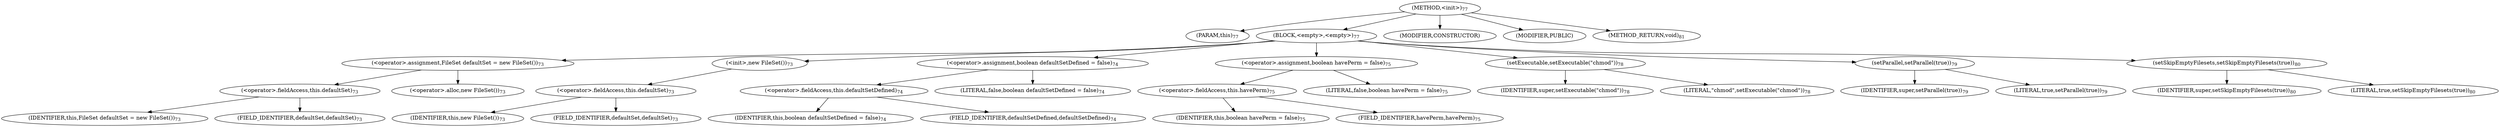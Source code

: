 digraph "&lt;init&gt;" {  
"40" [label = <(METHOD,&lt;init&gt;)<SUB>77</SUB>> ]
"41" [label = <(PARAM,this)<SUB>77</SUB>> ]
"42" [label = <(BLOCK,&lt;empty&gt;,&lt;empty&gt;)<SUB>77</SUB>> ]
"43" [label = <(&lt;operator&gt;.assignment,FileSet defaultSet = new FileSet())<SUB>73</SUB>> ]
"44" [label = <(&lt;operator&gt;.fieldAccess,this.defaultSet)<SUB>73</SUB>> ]
"45" [label = <(IDENTIFIER,this,FileSet defaultSet = new FileSet())<SUB>73</SUB>> ]
"46" [label = <(FIELD_IDENTIFIER,defaultSet,defaultSet)<SUB>73</SUB>> ]
"47" [label = <(&lt;operator&gt;.alloc,new FileSet())<SUB>73</SUB>> ]
"48" [label = <(&lt;init&gt;,new FileSet())<SUB>73</SUB>> ]
"49" [label = <(&lt;operator&gt;.fieldAccess,this.defaultSet)<SUB>73</SUB>> ]
"50" [label = <(IDENTIFIER,this,new FileSet())<SUB>73</SUB>> ]
"51" [label = <(FIELD_IDENTIFIER,defaultSet,defaultSet)<SUB>73</SUB>> ]
"52" [label = <(&lt;operator&gt;.assignment,boolean defaultSetDefined = false)<SUB>74</SUB>> ]
"53" [label = <(&lt;operator&gt;.fieldAccess,this.defaultSetDefined)<SUB>74</SUB>> ]
"54" [label = <(IDENTIFIER,this,boolean defaultSetDefined = false)<SUB>74</SUB>> ]
"55" [label = <(FIELD_IDENTIFIER,defaultSetDefined,defaultSetDefined)<SUB>74</SUB>> ]
"56" [label = <(LITERAL,false,boolean defaultSetDefined = false)<SUB>74</SUB>> ]
"57" [label = <(&lt;operator&gt;.assignment,boolean havePerm = false)<SUB>75</SUB>> ]
"58" [label = <(&lt;operator&gt;.fieldAccess,this.havePerm)<SUB>75</SUB>> ]
"59" [label = <(IDENTIFIER,this,boolean havePerm = false)<SUB>75</SUB>> ]
"60" [label = <(FIELD_IDENTIFIER,havePerm,havePerm)<SUB>75</SUB>> ]
"61" [label = <(LITERAL,false,boolean havePerm = false)<SUB>75</SUB>> ]
"62" [label = <(setExecutable,setExecutable(&quot;chmod&quot;))<SUB>78</SUB>> ]
"63" [label = <(IDENTIFIER,super,setExecutable(&quot;chmod&quot;))<SUB>78</SUB>> ]
"64" [label = <(LITERAL,&quot;chmod&quot;,setExecutable(&quot;chmod&quot;))<SUB>78</SUB>> ]
"65" [label = <(setParallel,setParallel(true))<SUB>79</SUB>> ]
"66" [label = <(IDENTIFIER,super,setParallel(true))<SUB>79</SUB>> ]
"67" [label = <(LITERAL,true,setParallel(true))<SUB>79</SUB>> ]
"68" [label = <(setSkipEmptyFilesets,setSkipEmptyFilesets(true))<SUB>80</SUB>> ]
"69" [label = <(IDENTIFIER,super,setSkipEmptyFilesets(true))<SUB>80</SUB>> ]
"70" [label = <(LITERAL,true,setSkipEmptyFilesets(true))<SUB>80</SUB>> ]
"71" [label = <(MODIFIER,CONSTRUCTOR)> ]
"72" [label = <(MODIFIER,PUBLIC)> ]
"73" [label = <(METHOD_RETURN,void)<SUB>81</SUB>> ]
  "40" -> "41" 
  "40" -> "42" 
  "40" -> "71" 
  "40" -> "72" 
  "40" -> "73" 
  "42" -> "43" 
  "42" -> "48" 
  "42" -> "52" 
  "42" -> "57" 
  "42" -> "62" 
  "42" -> "65" 
  "42" -> "68" 
  "43" -> "44" 
  "43" -> "47" 
  "44" -> "45" 
  "44" -> "46" 
  "48" -> "49" 
  "49" -> "50" 
  "49" -> "51" 
  "52" -> "53" 
  "52" -> "56" 
  "53" -> "54" 
  "53" -> "55" 
  "57" -> "58" 
  "57" -> "61" 
  "58" -> "59" 
  "58" -> "60" 
  "62" -> "63" 
  "62" -> "64" 
  "65" -> "66" 
  "65" -> "67" 
  "68" -> "69" 
  "68" -> "70" 
}
